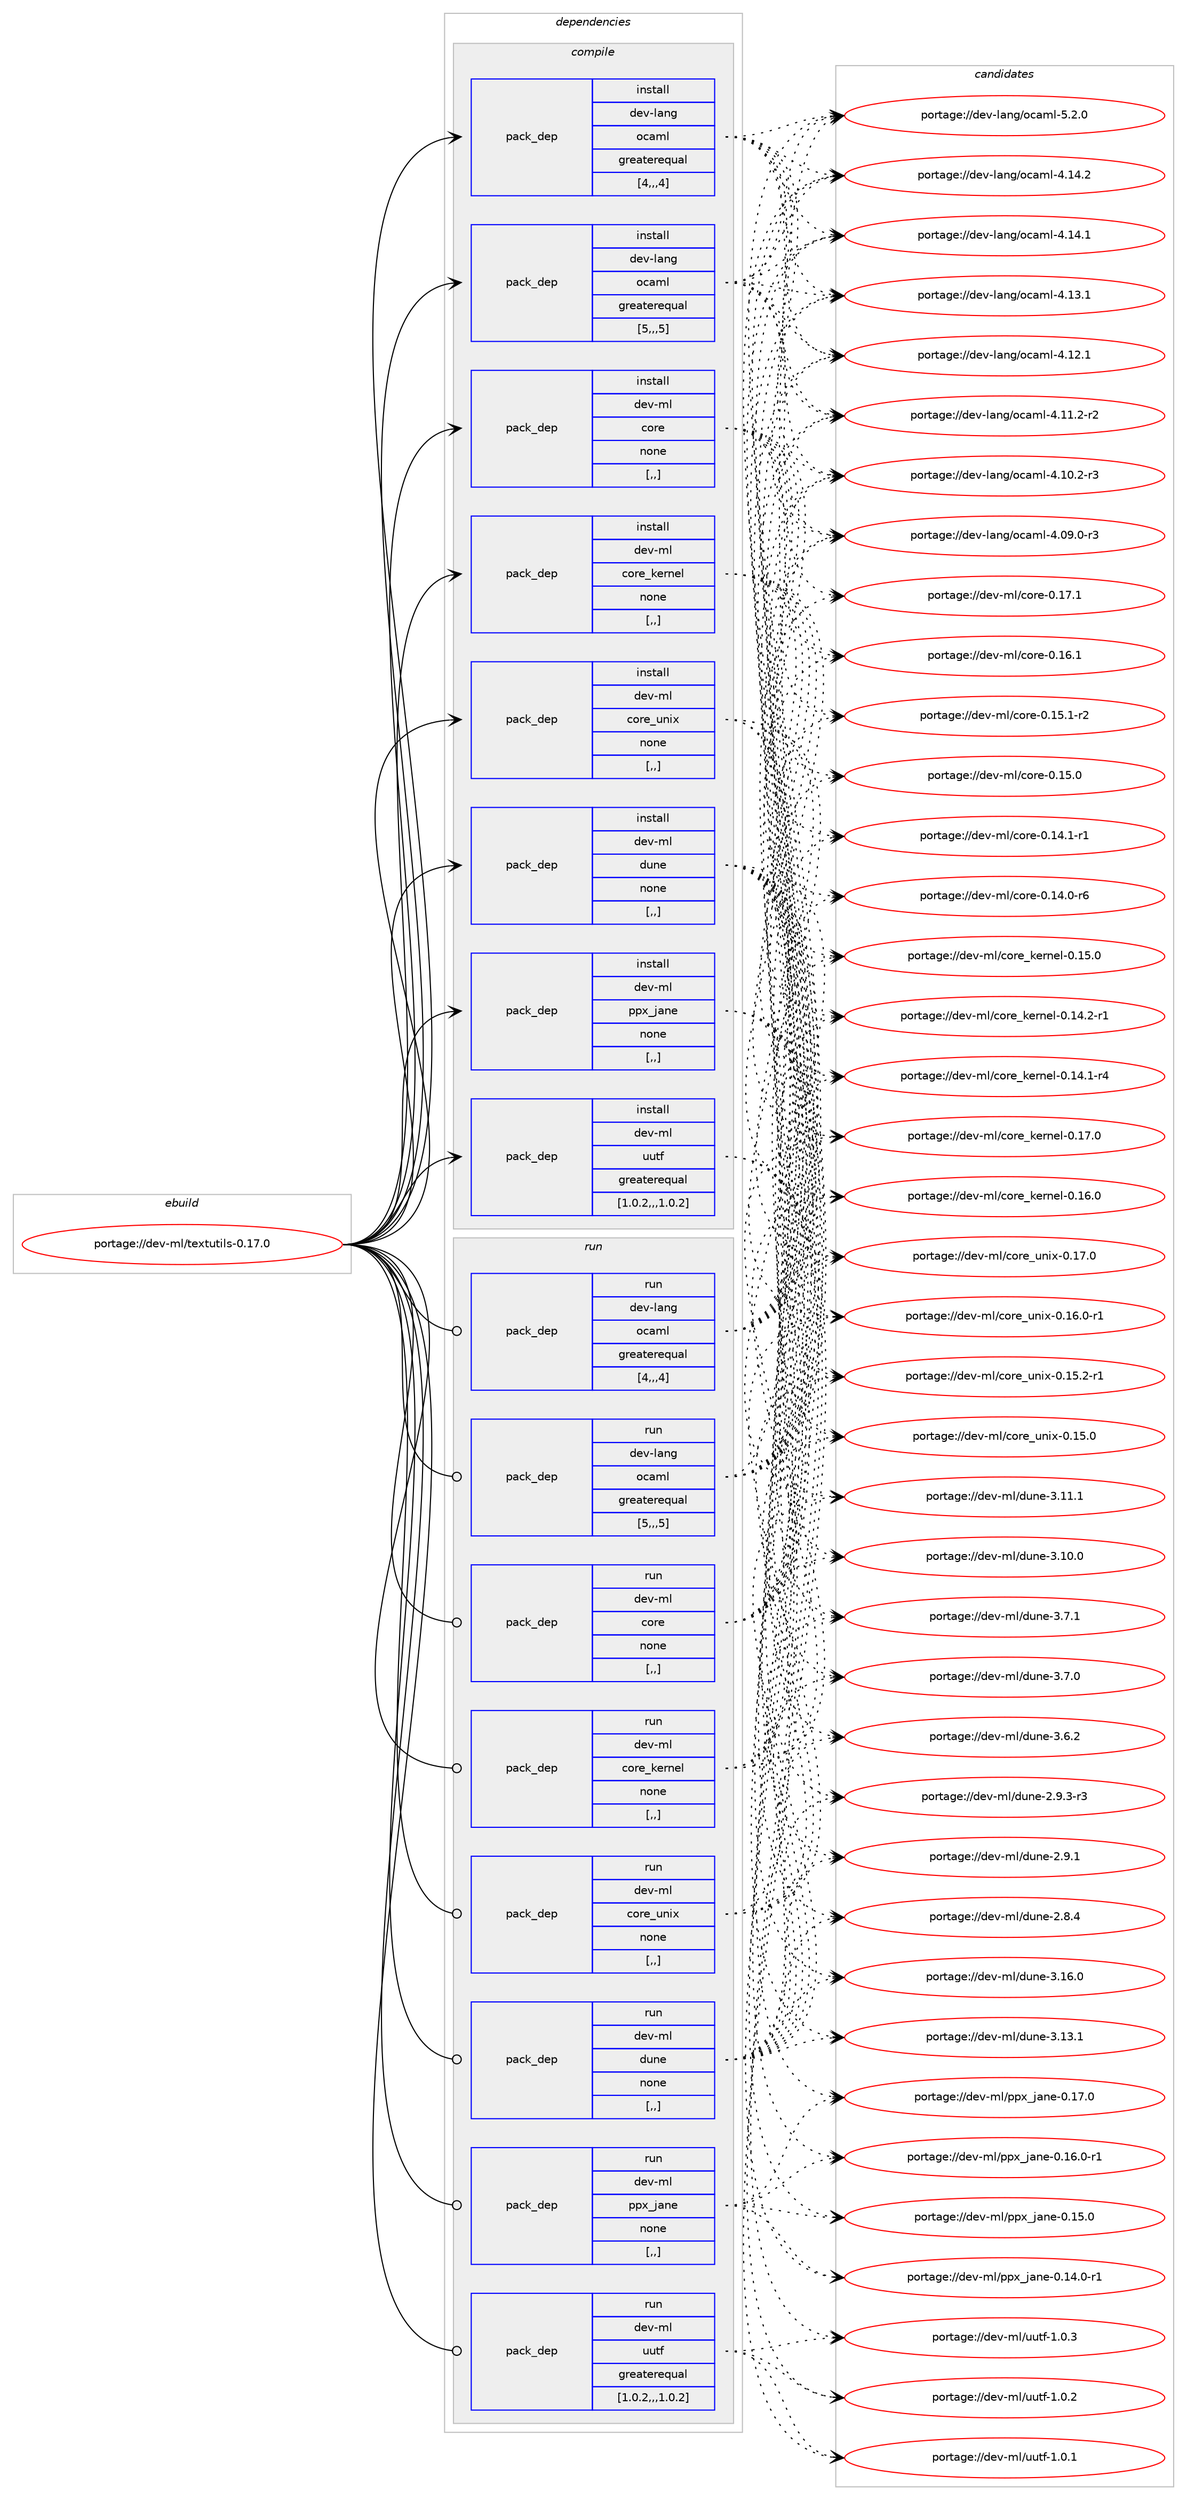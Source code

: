digraph prolog {

# *************
# Graph options
# *************

newrank=true;
concentrate=true;
compound=true;
graph [rankdir=LR,fontname=Helvetica,fontsize=10,ranksep=1.5];#, ranksep=2.5, nodesep=0.2];
edge  [arrowhead=vee];
node  [fontname=Helvetica,fontsize=10];

# **********
# The ebuild
# **********

subgraph cluster_leftcol {
color=gray;
label=<<i>ebuild</i>>;
id [label="portage://dev-ml/textutils-0.17.0", color=red, width=4, href="../dev-ml/textutils-0.17.0.svg"];
}

# ****************
# The dependencies
# ****************

subgraph cluster_midcol {
color=gray;
label=<<i>dependencies</i>>;
subgraph cluster_compile {
fillcolor="#eeeeee";
style=filled;
label=<<i>compile</i>>;
subgraph pack94260 {
dependency125262 [label=<<TABLE BORDER="0" CELLBORDER="1" CELLSPACING="0" CELLPADDING="4" WIDTH="220"><TR><TD ROWSPAN="6" CELLPADDING="30">pack_dep</TD></TR><TR><TD WIDTH="110">install</TD></TR><TR><TD>dev-lang</TD></TR><TR><TD>ocaml</TD></TR><TR><TD>greaterequal</TD></TR><TR><TD>[4,,,4]</TD></TR></TABLE>>, shape=none, color=blue];
}
id:e -> dependency125262:w [weight=20,style="solid",arrowhead="vee"];
subgraph pack94261 {
dependency125263 [label=<<TABLE BORDER="0" CELLBORDER="1" CELLSPACING="0" CELLPADDING="4" WIDTH="220"><TR><TD ROWSPAN="6" CELLPADDING="30">pack_dep</TD></TR><TR><TD WIDTH="110">install</TD></TR><TR><TD>dev-lang</TD></TR><TR><TD>ocaml</TD></TR><TR><TD>greaterequal</TD></TR><TR><TD>[5,,,5]</TD></TR></TABLE>>, shape=none, color=blue];
}
id:e -> dependency125263:w [weight=20,style="solid",arrowhead="vee"];
subgraph pack94262 {
dependency125264 [label=<<TABLE BORDER="0" CELLBORDER="1" CELLSPACING="0" CELLPADDING="4" WIDTH="220"><TR><TD ROWSPAN="6" CELLPADDING="30">pack_dep</TD></TR><TR><TD WIDTH="110">install</TD></TR><TR><TD>dev-ml</TD></TR><TR><TD>core</TD></TR><TR><TD>none</TD></TR><TR><TD>[,,]</TD></TR></TABLE>>, shape=none, color=blue];
}
id:e -> dependency125264:w [weight=20,style="solid",arrowhead="vee"];
subgraph pack94263 {
dependency125265 [label=<<TABLE BORDER="0" CELLBORDER="1" CELLSPACING="0" CELLPADDING="4" WIDTH="220"><TR><TD ROWSPAN="6" CELLPADDING="30">pack_dep</TD></TR><TR><TD WIDTH="110">install</TD></TR><TR><TD>dev-ml</TD></TR><TR><TD>core_kernel</TD></TR><TR><TD>none</TD></TR><TR><TD>[,,]</TD></TR></TABLE>>, shape=none, color=blue];
}
id:e -> dependency125265:w [weight=20,style="solid",arrowhead="vee"];
subgraph pack94264 {
dependency125266 [label=<<TABLE BORDER="0" CELLBORDER="1" CELLSPACING="0" CELLPADDING="4" WIDTH="220"><TR><TD ROWSPAN="6" CELLPADDING="30">pack_dep</TD></TR><TR><TD WIDTH="110">install</TD></TR><TR><TD>dev-ml</TD></TR><TR><TD>core_unix</TD></TR><TR><TD>none</TD></TR><TR><TD>[,,]</TD></TR></TABLE>>, shape=none, color=blue];
}
id:e -> dependency125266:w [weight=20,style="solid",arrowhead="vee"];
subgraph pack94265 {
dependency125267 [label=<<TABLE BORDER="0" CELLBORDER="1" CELLSPACING="0" CELLPADDING="4" WIDTH="220"><TR><TD ROWSPAN="6" CELLPADDING="30">pack_dep</TD></TR><TR><TD WIDTH="110">install</TD></TR><TR><TD>dev-ml</TD></TR><TR><TD>dune</TD></TR><TR><TD>none</TD></TR><TR><TD>[,,]</TD></TR></TABLE>>, shape=none, color=blue];
}
id:e -> dependency125267:w [weight=20,style="solid",arrowhead="vee"];
subgraph pack94266 {
dependency125268 [label=<<TABLE BORDER="0" CELLBORDER="1" CELLSPACING="0" CELLPADDING="4" WIDTH="220"><TR><TD ROWSPAN="6" CELLPADDING="30">pack_dep</TD></TR><TR><TD WIDTH="110">install</TD></TR><TR><TD>dev-ml</TD></TR><TR><TD>ppx_jane</TD></TR><TR><TD>none</TD></TR><TR><TD>[,,]</TD></TR></TABLE>>, shape=none, color=blue];
}
id:e -> dependency125268:w [weight=20,style="solid",arrowhead="vee"];
subgraph pack94267 {
dependency125269 [label=<<TABLE BORDER="0" CELLBORDER="1" CELLSPACING="0" CELLPADDING="4" WIDTH="220"><TR><TD ROWSPAN="6" CELLPADDING="30">pack_dep</TD></TR><TR><TD WIDTH="110">install</TD></TR><TR><TD>dev-ml</TD></TR><TR><TD>uutf</TD></TR><TR><TD>greaterequal</TD></TR><TR><TD>[1.0.2,,,1.0.2]</TD></TR></TABLE>>, shape=none, color=blue];
}
id:e -> dependency125269:w [weight=20,style="solid",arrowhead="vee"];
}
subgraph cluster_compileandrun {
fillcolor="#eeeeee";
style=filled;
label=<<i>compile and run</i>>;
}
subgraph cluster_run {
fillcolor="#eeeeee";
style=filled;
label=<<i>run</i>>;
subgraph pack94268 {
dependency125270 [label=<<TABLE BORDER="0" CELLBORDER="1" CELLSPACING="0" CELLPADDING="4" WIDTH="220"><TR><TD ROWSPAN="6" CELLPADDING="30">pack_dep</TD></TR><TR><TD WIDTH="110">run</TD></TR><TR><TD>dev-lang</TD></TR><TR><TD>ocaml</TD></TR><TR><TD>greaterequal</TD></TR><TR><TD>[4,,,4]</TD></TR></TABLE>>, shape=none, color=blue];
}
id:e -> dependency125270:w [weight=20,style="solid",arrowhead="odot"];
subgraph pack94269 {
dependency125271 [label=<<TABLE BORDER="0" CELLBORDER="1" CELLSPACING="0" CELLPADDING="4" WIDTH="220"><TR><TD ROWSPAN="6" CELLPADDING="30">pack_dep</TD></TR><TR><TD WIDTH="110">run</TD></TR><TR><TD>dev-lang</TD></TR><TR><TD>ocaml</TD></TR><TR><TD>greaterequal</TD></TR><TR><TD>[5,,,5]</TD></TR></TABLE>>, shape=none, color=blue];
}
id:e -> dependency125271:w [weight=20,style="solid",arrowhead="odot"];
subgraph pack94270 {
dependency125272 [label=<<TABLE BORDER="0" CELLBORDER="1" CELLSPACING="0" CELLPADDING="4" WIDTH="220"><TR><TD ROWSPAN="6" CELLPADDING="30">pack_dep</TD></TR><TR><TD WIDTH="110">run</TD></TR><TR><TD>dev-ml</TD></TR><TR><TD>core</TD></TR><TR><TD>none</TD></TR><TR><TD>[,,]</TD></TR></TABLE>>, shape=none, color=blue];
}
id:e -> dependency125272:w [weight=20,style="solid",arrowhead="odot"];
subgraph pack94271 {
dependency125273 [label=<<TABLE BORDER="0" CELLBORDER="1" CELLSPACING="0" CELLPADDING="4" WIDTH="220"><TR><TD ROWSPAN="6" CELLPADDING="30">pack_dep</TD></TR><TR><TD WIDTH="110">run</TD></TR><TR><TD>dev-ml</TD></TR><TR><TD>core_kernel</TD></TR><TR><TD>none</TD></TR><TR><TD>[,,]</TD></TR></TABLE>>, shape=none, color=blue];
}
id:e -> dependency125273:w [weight=20,style="solid",arrowhead="odot"];
subgraph pack94272 {
dependency125274 [label=<<TABLE BORDER="0" CELLBORDER="1" CELLSPACING="0" CELLPADDING="4" WIDTH="220"><TR><TD ROWSPAN="6" CELLPADDING="30">pack_dep</TD></TR><TR><TD WIDTH="110">run</TD></TR><TR><TD>dev-ml</TD></TR><TR><TD>core_unix</TD></TR><TR><TD>none</TD></TR><TR><TD>[,,]</TD></TR></TABLE>>, shape=none, color=blue];
}
id:e -> dependency125274:w [weight=20,style="solid",arrowhead="odot"];
subgraph pack94273 {
dependency125275 [label=<<TABLE BORDER="0" CELLBORDER="1" CELLSPACING="0" CELLPADDING="4" WIDTH="220"><TR><TD ROWSPAN="6" CELLPADDING="30">pack_dep</TD></TR><TR><TD WIDTH="110">run</TD></TR><TR><TD>dev-ml</TD></TR><TR><TD>dune</TD></TR><TR><TD>none</TD></TR><TR><TD>[,,]</TD></TR></TABLE>>, shape=none, color=blue];
}
id:e -> dependency125275:w [weight=20,style="solid",arrowhead="odot"];
subgraph pack94274 {
dependency125276 [label=<<TABLE BORDER="0" CELLBORDER="1" CELLSPACING="0" CELLPADDING="4" WIDTH="220"><TR><TD ROWSPAN="6" CELLPADDING="30">pack_dep</TD></TR><TR><TD WIDTH="110">run</TD></TR><TR><TD>dev-ml</TD></TR><TR><TD>ppx_jane</TD></TR><TR><TD>none</TD></TR><TR><TD>[,,]</TD></TR></TABLE>>, shape=none, color=blue];
}
id:e -> dependency125276:w [weight=20,style="solid",arrowhead="odot"];
subgraph pack94275 {
dependency125277 [label=<<TABLE BORDER="0" CELLBORDER="1" CELLSPACING="0" CELLPADDING="4" WIDTH="220"><TR><TD ROWSPAN="6" CELLPADDING="30">pack_dep</TD></TR><TR><TD WIDTH="110">run</TD></TR><TR><TD>dev-ml</TD></TR><TR><TD>uutf</TD></TR><TR><TD>greaterequal</TD></TR><TR><TD>[1.0.2,,,1.0.2]</TD></TR></TABLE>>, shape=none, color=blue];
}
id:e -> dependency125277:w [weight=20,style="solid",arrowhead="odot"];
}
}

# **************
# The candidates
# **************

subgraph cluster_choices {
rank=same;
color=gray;
label=<<i>candidates</i>>;

subgraph choice94260 {
color=black;
nodesep=1;
choice1001011184510897110103471119997109108455346504648 [label="portage://dev-lang/ocaml-5.2.0", color=red, width=4,href="../dev-lang/ocaml-5.2.0.svg"];
choice100101118451089711010347111999710910845524649524650 [label="portage://dev-lang/ocaml-4.14.2", color=red, width=4,href="../dev-lang/ocaml-4.14.2.svg"];
choice100101118451089711010347111999710910845524649524649 [label="portage://dev-lang/ocaml-4.14.1", color=red, width=4,href="../dev-lang/ocaml-4.14.1.svg"];
choice100101118451089711010347111999710910845524649514649 [label="portage://dev-lang/ocaml-4.13.1", color=red, width=4,href="../dev-lang/ocaml-4.13.1.svg"];
choice100101118451089711010347111999710910845524649504649 [label="portage://dev-lang/ocaml-4.12.1", color=red, width=4,href="../dev-lang/ocaml-4.12.1.svg"];
choice1001011184510897110103471119997109108455246494946504511450 [label="portage://dev-lang/ocaml-4.11.2-r2", color=red, width=4,href="../dev-lang/ocaml-4.11.2-r2.svg"];
choice1001011184510897110103471119997109108455246494846504511451 [label="portage://dev-lang/ocaml-4.10.2-r3", color=red, width=4,href="../dev-lang/ocaml-4.10.2-r3.svg"];
choice1001011184510897110103471119997109108455246485746484511451 [label="portage://dev-lang/ocaml-4.09.0-r3", color=red, width=4,href="../dev-lang/ocaml-4.09.0-r3.svg"];
dependency125262:e -> choice1001011184510897110103471119997109108455346504648:w [style=dotted,weight="100"];
dependency125262:e -> choice100101118451089711010347111999710910845524649524650:w [style=dotted,weight="100"];
dependency125262:e -> choice100101118451089711010347111999710910845524649524649:w [style=dotted,weight="100"];
dependency125262:e -> choice100101118451089711010347111999710910845524649514649:w [style=dotted,weight="100"];
dependency125262:e -> choice100101118451089711010347111999710910845524649504649:w [style=dotted,weight="100"];
dependency125262:e -> choice1001011184510897110103471119997109108455246494946504511450:w [style=dotted,weight="100"];
dependency125262:e -> choice1001011184510897110103471119997109108455246494846504511451:w [style=dotted,weight="100"];
dependency125262:e -> choice1001011184510897110103471119997109108455246485746484511451:w [style=dotted,weight="100"];
}
subgraph choice94261 {
color=black;
nodesep=1;
choice1001011184510897110103471119997109108455346504648 [label="portage://dev-lang/ocaml-5.2.0", color=red, width=4,href="../dev-lang/ocaml-5.2.0.svg"];
choice100101118451089711010347111999710910845524649524650 [label="portage://dev-lang/ocaml-4.14.2", color=red, width=4,href="../dev-lang/ocaml-4.14.2.svg"];
choice100101118451089711010347111999710910845524649524649 [label="portage://dev-lang/ocaml-4.14.1", color=red, width=4,href="../dev-lang/ocaml-4.14.1.svg"];
choice100101118451089711010347111999710910845524649514649 [label="portage://dev-lang/ocaml-4.13.1", color=red, width=4,href="../dev-lang/ocaml-4.13.1.svg"];
choice100101118451089711010347111999710910845524649504649 [label="portage://dev-lang/ocaml-4.12.1", color=red, width=4,href="../dev-lang/ocaml-4.12.1.svg"];
choice1001011184510897110103471119997109108455246494946504511450 [label="portage://dev-lang/ocaml-4.11.2-r2", color=red, width=4,href="../dev-lang/ocaml-4.11.2-r2.svg"];
choice1001011184510897110103471119997109108455246494846504511451 [label="portage://dev-lang/ocaml-4.10.2-r3", color=red, width=4,href="../dev-lang/ocaml-4.10.2-r3.svg"];
choice1001011184510897110103471119997109108455246485746484511451 [label="portage://dev-lang/ocaml-4.09.0-r3", color=red, width=4,href="../dev-lang/ocaml-4.09.0-r3.svg"];
dependency125263:e -> choice1001011184510897110103471119997109108455346504648:w [style=dotted,weight="100"];
dependency125263:e -> choice100101118451089711010347111999710910845524649524650:w [style=dotted,weight="100"];
dependency125263:e -> choice100101118451089711010347111999710910845524649524649:w [style=dotted,weight="100"];
dependency125263:e -> choice100101118451089711010347111999710910845524649514649:w [style=dotted,weight="100"];
dependency125263:e -> choice100101118451089711010347111999710910845524649504649:w [style=dotted,weight="100"];
dependency125263:e -> choice1001011184510897110103471119997109108455246494946504511450:w [style=dotted,weight="100"];
dependency125263:e -> choice1001011184510897110103471119997109108455246494846504511451:w [style=dotted,weight="100"];
dependency125263:e -> choice1001011184510897110103471119997109108455246485746484511451:w [style=dotted,weight="100"];
}
subgraph choice94262 {
color=black;
nodesep=1;
choice10010111845109108479911111410145484649554649 [label="portage://dev-ml/core-0.17.1", color=red, width=4,href="../dev-ml/core-0.17.1.svg"];
choice10010111845109108479911111410145484649544649 [label="portage://dev-ml/core-0.16.1", color=red, width=4,href="../dev-ml/core-0.16.1.svg"];
choice100101118451091084799111114101454846495346494511450 [label="portage://dev-ml/core-0.15.1-r2", color=red, width=4,href="../dev-ml/core-0.15.1-r2.svg"];
choice10010111845109108479911111410145484649534648 [label="portage://dev-ml/core-0.15.0", color=red, width=4,href="../dev-ml/core-0.15.0.svg"];
choice100101118451091084799111114101454846495246494511449 [label="portage://dev-ml/core-0.14.1-r1", color=red, width=4,href="../dev-ml/core-0.14.1-r1.svg"];
choice100101118451091084799111114101454846495246484511454 [label="portage://dev-ml/core-0.14.0-r6", color=red, width=4,href="../dev-ml/core-0.14.0-r6.svg"];
dependency125264:e -> choice10010111845109108479911111410145484649554649:w [style=dotted,weight="100"];
dependency125264:e -> choice10010111845109108479911111410145484649544649:w [style=dotted,weight="100"];
dependency125264:e -> choice100101118451091084799111114101454846495346494511450:w [style=dotted,weight="100"];
dependency125264:e -> choice10010111845109108479911111410145484649534648:w [style=dotted,weight="100"];
dependency125264:e -> choice100101118451091084799111114101454846495246494511449:w [style=dotted,weight="100"];
dependency125264:e -> choice100101118451091084799111114101454846495246484511454:w [style=dotted,weight="100"];
}
subgraph choice94263 {
color=black;
nodesep=1;
choice1001011184510910847991111141019510710111411010110845484649554648 [label="portage://dev-ml/core_kernel-0.17.0", color=red, width=4,href="../dev-ml/core_kernel-0.17.0.svg"];
choice1001011184510910847991111141019510710111411010110845484649544648 [label="portage://dev-ml/core_kernel-0.16.0", color=red, width=4,href="../dev-ml/core_kernel-0.16.0.svg"];
choice1001011184510910847991111141019510710111411010110845484649534648 [label="portage://dev-ml/core_kernel-0.15.0", color=red, width=4,href="../dev-ml/core_kernel-0.15.0.svg"];
choice10010111845109108479911111410195107101114110101108454846495246504511449 [label="portage://dev-ml/core_kernel-0.14.2-r1", color=red, width=4,href="../dev-ml/core_kernel-0.14.2-r1.svg"];
choice10010111845109108479911111410195107101114110101108454846495246494511452 [label="portage://dev-ml/core_kernel-0.14.1-r4", color=red, width=4,href="../dev-ml/core_kernel-0.14.1-r4.svg"];
dependency125265:e -> choice1001011184510910847991111141019510710111411010110845484649554648:w [style=dotted,weight="100"];
dependency125265:e -> choice1001011184510910847991111141019510710111411010110845484649544648:w [style=dotted,weight="100"];
dependency125265:e -> choice1001011184510910847991111141019510710111411010110845484649534648:w [style=dotted,weight="100"];
dependency125265:e -> choice10010111845109108479911111410195107101114110101108454846495246504511449:w [style=dotted,weight="100"];
dependency125265:e -> choice10010111845109108479911111410195107101114110101108454846495246494511452:w [style=dotted,weight="100"];
}
subgraph choice94264 {
color=black;
nodesep=1;
choice1001011184510910847991111141019511711010512045484649554648 [label="portage://dev-ml/core_unix-0.17.0", color=red, width=4,href="../dev-ml/core_unix-0.17.0.svg"];
choice10010111845109108479911111410195117110105120454846495446484511449 [label="portage://dev-ml/core_unix-0.16.0-r1", color=red, width=4,href="../dev-ml/core_unix-0.16.0-r1.svg"];
choice10010111845109108479911111410195117110105120454846495346504511449 [label="portage://dev-ml/core_unix-0.15.2-r1", color=red, width=4,href="../dev-ml/core_unix-0.15.2-r1.svg"];
choice1001011184510910847991111141019511711010512045484649534648 [label="portage://dev-ml/core_unix-0.15.0", color=red, width=4,href="../dev-ml/core_unix-0.15.0.svg"];
dependency125266:e -> choice1001011184510910847991111141019511711010512045484649554648:w [style=dotted,weight="100"];
dependency125266:e -> choice10010111845109108479911111410195117110105120454846495446484511449:w [style=dotted,weight="100"];
dependency125266:e -> choice10010111845109108479911111410195117110105120454846495346504511449:w [style=dotted,weight="100"];
dependency125266:e -> choice1001011184510910847991111141019511711010512045484649534648:w [style=dotted,weight="100"];
}
subgraph choice94265 {
color=black;
nodesep=1;
choice100101118451091084710011711010145514649544648 [label="portage://dev-ml/dune-3.16.0", color=red, width=4,href="../dev-ml/dune-3.16.0.svg"];
choice100101118451091084710011711010145514649514649 [label="portage://dev-ml/dune-3.13.1", color=red, width=4,href="../dev-ml/dune-3.13.1.svg"];
choice100101118451091084710011711010145514649494649 [label="portage://dev-ml/dune-3.11.1", color=red, width=4,href="../dev-ml/dune-3.11.1.svg"];
choice100101118451091084710011711010145514649484648 [label="portage://dev-ml/dune-3.10.0", color=red, width=4,href="../dev-ml/dune-3.10.0.svg"];
choice1001011184510910847100117110101455146554649 [label="portage://dev-ml/dune-3.7.1", color=red, width=4,href="../dev-ml/dune-3.7.1.svg"];
choice1001011184510910847100117110101455146554648 [label="portage://dev-ml/dune-3.7.0", color=red, width=4,href="../dev-ml/dune-3.7.0.svg"];
choice1001011184510910847100117110101455146544650 [label="portage://dev-ml/dune-3.6.2", color=red, width=4,href="../dev-ml/dune-3.6.2.svg"];
choice10010111845109108471001171101014550465746514511451 [label="portage://dev-ml/dune-2.9.3-r3", color=red, width=4,href="../dev-ml/dune-2.9.3-r3.svg"];
choice1001011184510910847100117110101455046574649 [label="portage://dev-ml/dune-2.9.1", color=red, width=4,href="../dev-ml/dune-2.9.1.svg"];
choice1001011184510910847100117110101455046564652 [label="portage://dev-ml/dune-2.8.4", color=red, width=4,href="../dev-ml/dune-2.8.4.svg"];
dependency125267:e -> choice100101118451091084710011711010145514649544648:w [style=dotted,weight="100"];
dependency125267:e -> choice100101118451091084710011711010145514649514649:w [style=dotted,weight="100"];
dependency125267:e -> choice100101118451091084710011711010145514649494649:w [style=dotted,weight="100"];
dependency125267:e -> choice100101118451091084710011711010145514649484648:w [style=dotted,weight="100"];
dependency125267:e -> choice1001011184510910847100117110101455146554649:w [style=dotted,weight="100"];
dependency125267:e -> choice1001011184510910847100117110101455146554648:w [style=dotted,weight="100"];
dependency125267:e -> choice1001011184510910847100117110101455146544650:w [style=dotted,weight="100"];
dependency125267:e -> choice10010111845109108471001171101014550465746514511451:w [style=dotted,weight="100"];
dependency125267:e -> choice1001011184510910847100117110101455046574649:w [style=dotted,weight="100"];
dependency125267:e -> choice1001011184510910847100117110101455046564652:w [style=dotted,weight="100"];
}
subgraph choice94266 {
color=black;
nodesep=1;
choice1001011184510910847112112120951069711010145484649554648 [label="portage://dev-ml/ppx_jane-0.17.0", color=red, width=4,href="../dev-ml/ppx_jane-0.17.0.svg"];
choice10010111845109108471121121209510697110101454846495446484511449 [label="portage://dev-ml/ppx_jane-0.16.0-r1", color=red, width=4,href="../dev-ml/ppx_jane-0.16.0-r1.svg"];
choice1001011184510910847112112120951069711010145484649534648 [label="portage://dev-ml/ppx_jane-0.15.0", color=red, width=4,href="../dev-ml/ppx_jane-0.15.0.svg"];
choice10010111845109108471121121209510697110101454846495246484511449 [label="portage://dev-ml/ppx_jane-0.14.0-r1", color=red, width=4,href="../dev-ml/ppx_jane-0.14.0-r1.svg"];
dependency125268:e -> choice1001011184510910847112112120951069711010145484649554648:w [style=dotted,weight="100"];
dependency125268:e -> choice10010111845109108471121121209510697110101454846495446484511449:w [style=dotted,weight="100"];
dependency125268:e -> choice1001011184510910847112112120951069711010145484649534648:w [style=dotted,weight="100"];
dependency125268:e -> choice10010111845109108471121121209510697110101454846495246484511449:w [style=dotted,weight="100"];
}
subgraph choice94267 {
color=black;
nodesep=1;
choice1001011184510910847117117116102454946484651 [label="portage://dev-ml/uutf-1.0.3", color=red, width=4,href="../dev-ml/uutf-1.0.3.svg"];
choice1001011184510910847117117116102454946484650 [label="portage://dev-ml/uutf-1.0.2", color=red, width=4,href="../dev-ml/uutf-1.0.2.svg"];
choice1001011184510910847117117116102454946484649 [label="portage://dev-ml/uutf-1.0.1", color=red, width=4,href="../dev-ml/uutf-1.0.1.svg"];
dependency125269:e -> choice1001011184510910847117117116102454946484651:w [style=dotted,weight="100"];
dependency125269:e -> choice1001011184510910847117117116102454946484650:w [style=dotted,weight="100"];
dependency125269:e -> choice1001011184510910847117117116102454946484649:w [style=dotted,weight="100"];
}
subgraph choice94268 {
color=black;
nodesep=1;
choice1001011184510897110103471119997109108455346504648 [label="portage://dev-lang/ocaml-5.2.0", color=red, width=4,href="../dev-lang/ocaml-5.2.0.svg"];
choice100101118451089711010347111999710910845524649524650 [label="portage://dev-lang/ocaml-4.14.2", color=red, width=4,href="../dev-lang/ocaml-4.14.2.svg"];
choice100101118451089711010347111999710910845524649524649 [label="portage://dev-lang/ocaml-4.14.1", color=red, width=4,href="../dev-lang/ocaml-4.14.1.svg"];
choice100101118451089711010347111999710910845524649514649 [label="portage://dev-lang/ocaml-4.13.1", color=red, width=4,href="../dev-lang/ocaml-4.13.1.svg"];
choice100101118451089711010347111999710910845524649504649 [label="portage://dev-lang/ocaml-4.12.1", color=red, width=4,href="../dev-lang/ocaml-4.12.1.svg"];
choice1001011184510897110103471119997109108455246494946504511450 [label="portage://dev-lang/ocaml-4.11.2-r2", color=red, width=4,href="../dev-lang/ocaml-4.11.2-r2.svg"];
choice1001011184510897110103471119997109108455246494846504511451 [label="portage://dev-lang/ocaml-4.10.2-r3", color=red, width=4,href="../dev-lang/ocaml-4.10.2-r3.svg"];
choice1001011184510897110103471119997109108455246485746484511451 [label="portage://dev-lang/ocaml-4.09.0-r3", color=red, width=4,href="../dev-lang/ocaml-4.09.0-r3.svg"];
dependency125270:e -> choice1001011184510897110103471119997109108455346504648:w [style=dotted,weight="100"];
dependency125270:e -> choice100101118451089711010347111999710910845524649524650:w [style=dotted,weight="100"];
dependency125270:e -> choice100101118451089711010347111999710910845524649524649:w [style=dotted,weight="100"];
dependency125270:e -> choice100101118451089711010347111999710910845524649514649:w [style=dotted,weight="100"];
dependency125270:e -> choice100101118451089711010347111999710910845524649504649:w [style=dotted,weight="100"];
dependency125270:e -> choice1001011184510897110103471119997109108455246494946504511450:w [style=dotted,weight="100"];
dependency125270:e -> choice1001011184510897110103471119997109108455246494846504511451:w [style=dotted,weight="100"];
dependency125270:e -> choice1001011184510897110103471119997109108455246485746484511451:w [style=dotted,weight="100"];
}
subgraph choice94269 {
color=black;
nodesep=1;
choice1001011184510897110103471119997109108455346504648 [label="portage://dev-lang/ocaml-5.2.0", color=red, width=4,href="../dev-lang/ocaml-5.2.0.svg"];
choice100101118451089711010347111999710910845524649524650 [label="portage://dev-lang/ocaml-4.14.2", color=red, width=4,href="../dev-lang/ocaml-4.14.2.svg"];
choice100101118451089711010347111999710910845524649524649 [label="portage://dev-lang/ocaml-4.14.1", color=red, width=4,href="../dev-lang/ocaml-4.14.1.svg"];
choice100101118451089711010347111999710910845524649514649 [label="portage://dev-lang/ocaml-4.13.1", color=red, width=4,href="../dev-lang/ocaml-4.13.1.svg"];
choice100101118451089711010347111999710910845524649504649 [label="portage://dev-lang/ocaml-4.12.1", color=red, width=4,href="../dev-lang/ocaml-4.12.1.svg"];
choice1001011184510897110103471119997109108455246494946504511450 [label="portage://dev-lang/ocaml-4.11.2-r2", color=red, width=4,href="../dev-lang/ocaml-4.11.2-r2.svg"];
choice1001011184510897110103471119997109108455246494846504511451 [label="portage://dev-lang/ocaml-4.10.2-r3", color=red, width=4,href="../dev-lang/ocaml-4.10.2-r3.svg"];
choice1001011184510897110103471119997109108455246485746484511451 [label="portage://dev-lang/ocaml-4.09.0-r3", color=red, width=4,href="../dev-lang/ocaml-4.09.0-r3.svg"];
dependency125271:e -> choice1001011184510897110103471119997109108455346504648:w [style=dotted,weight="100"];
dependency125271:e -> choice100101118451089711010347111999710910845524649524650:w [style=dotted,weight="100"];
dependency125271:e -> choice100101118451089711010347111999710910845524649524649:w [style=dotted,weight="100"];
dependency125271:e -> choice100101118451089711010347111999710910845524649514649:w [style=dotted,weight="100"];
dependency125271:e -> choice100101118451089711010347111999710910845524649504649:w [style=dotted,weight="100"];
dependency125271:e -> choice1001011184510897110103471119997109108455246494946504511450:w [style=dotted,weight="100"];
dependency125271:e -> choice1001011184510897110103471119997109108455246494846504511451:w [style=dotted,weight="100"];
dependency125271:e -> choice1001011184510897110103471119997109108455246485746484511451:w [style=dotted,weight="100"];
}
subgraph choice94270 {
color=black;
nodesep=1;
choice10010111845109108479911111410145484649554649 [label="portage://dev-ml/core-0.17.1", color=red, width=4,href="../dev-ml/core-0.17.1.svg"];
choice10010111845109108479911111410145484649544649 [label="portage://dev-ml/core-0.16.1", color=red, width=4,href="../dev-ml/core-0.16.1.svg"];
choice100101118451091084799111114101454846495346494511450 [label="portage://dev-ml/core-0.15.1-r2", color=red, width=4,href="../dev-ml/core-0.15.1-r2.svg"];
choice10010111845109108479911111410145484649534648 [label="portage://dev-ml/core-0.15.0", color=red, width=4,href="../dev-ml/core-0.15.0.svg"];
choice100101118451091084799111114101454846495246494511449 [label="portage://dev-ml/core-0.14.1-r1", color=red, width=4,href="../dev-ml/core-0.14.1-r1.svg"];
choice100101118451091084799111114101454846495246484511454 [label="portage://dev-ml/core-0.14.0-r6", color=red, width=4,href="../dev-ml/core-0.14.0-r6.svg"];
dependency125272:e -> choice10010111845109108479911111410145484649554649:w [style=dotted,weight="100"];
dependency125272:e -> choice10010111845109108479911111410145484649544649:w [style=dotted,weight="100"];
dependency125272:e -> choice100101118451091084799111114101454846495346494511450:w [style=dotted,weight="100"];
dependency125272:e -> choice10010111845109108479911111410145484649534648:w [style=dotted,weight="100"];
dependency125272:e -> choice100101118451091084799111114101454846495246494511449:w [style=dotted,weight="100"];
dependency125272:e -> choice100101118451091084799111114101454846495246484511454:w [style=dotted,weight="100"];
}
subgraph choice94271 {
color=black;
nodesep=1;
choice1001011184510910847991111141019510710111411010110845484649554648 [label="portage://dev-ml/core_kernel-0.17.0", color=red, width=4,href="../dev-ml/core_kernel-0.17.0.svg"];
choice1001011184510910847991111141019510710111411010110845484649544648 [label="portage://dev-ml/core_kernel-0.16.0", color=red, width=4,href="../dev-ml/core_kernel-0.16.0.svg"];
choice1001011184510910847991111141019510710111411010110845484649534648 [label="portage://dev-ml/core_kernel-0.15.0", color=red, width=4,href="../dev-ml/core_kernel-0.15.0.svg"];
choice10010111845109108479911111410195107101114110101108454846495246504511449 [label="portage://dev-ml/core_kernel-0.14.2-r1", color=red, width=4,href="../dev-ml/core_kernel-0.14.2-r1.svg"];
choice10010111845109108479911111410195107101114110101108454846495246494511452 [label="portage://dev-ml/core_kernel-0.14.1-r4", color=red, width=4,href="../dev-ml/core_kernel-0.14.1-r4.svg"];
dependency125273:e -> choice1001011184510910847991111141019510710111411010110845484649554648:w [style=dotted,weight="100"];
dependency125273:e -> choice1001011184510910847991111141019510710111411010110845484649544648:w [style=dotted,weight="100"];
dependency125273:e -> choice1001011184510910847991111141019510710111411010110845484649534648:w [style=dotted,weight="100"];
dependency125273:e -> choice10010111845109108479911111410195107101114110101108454846495246504511449:w [style=dotted,weight="100"];
dependency125273:e -> choice10010111845109108479911111410195107101114110101108454846495246494511452:w [style=dotted,weight="100"];
}
subgraph choice94272 {
color=black;
nodesep=1;
choice1001011184510910847991111141019511711010512045484649554648 [label="portage://dev-ml/core_unix-0.17.0", color=red, width=4,href="../dev-ml/core_unix-0.17.0.svg"];
choice10010111845109108479911111410195117110105120454846495446484511449 [label="portage://dev-ml/core_unix-0.16.0-r1", color=red, width=4,href="../dev-ml/core_unix-0.16.0-r1.svg"];
choice10010111845109108479911111410195117110105120454846495346504511449 [label="portage://dev-ml/core_unix-0.15.2-r1", color=red, width=4,href="../dev-ml/core_unix-0.15.2-r1.svg"];
choice1001011184510910847991111141019511711010512045484649534648 [label="portage://dev-ml/core_unix-0.15.0", color=red, width=4,href="../dev-ml/core_unix-0.15.0.svg"];
dependency125274:e -> choice1001011184510910847991111141019511711010512045484649554648:w [style=dotted,weight="100"];
dependency125274:e -> choice10010111845109108479911111410195117110105120454846495446484511449:w [style=dotted,weight="100"];
dependency125274:e -> choice10010111845109108479911111410195117110105120454846495346504511449:w [style=dotted,weight="100"];
dependency125274:e -> choice1001011184510910847991111141019511711010512045484649534648:w [style=dotted,weight="100"];
}
subgraph choice94273 {
color=black;
nodesep=1;
choice100101118451091084710011711010145514649544648 [label="portage://dev-ml/dune-3.16.0", color=red, width=4,href="../dev-ml/dune-3.16.0.svg"];
choice100101118451091084710011711010145514649514649 [label="portage://dev-ml/dune-3.13.1", color=red, width=4,href="../dev-ml/dune-3.13.1.svg"];
choice100101118451091084710011711010145514649494649 [label="portage://dev-ml/dune-3.11.1", color=red, width=4,href="../dev-ml/dune-3.11.1.svg"];
choice100101118451091084710011711010145514649484648 [label="portage://dev-ml/dune-3.10.0", color=red, width=4,href="../dev-ml/dune-3.10.0.svg"];
choice1001011184510910847100117110101455146554649 [label="portage://dev-ml/dune-3.7.1", color=red, width=4,href="../dev-ml/dune-3.7.1.svg"];
choice1001011184510910847100117110101455146554648 [label="portage://dev-ml/dune-3.7.0", color=red, width=4,href="../dev-ml/dune-3.7.0.svg"];
choice1001011184510910847100117110101455146544650 [label="portage://dev-ml/dune-3.6.2", color=red, width=4,href="../dev-ml/dune-3.6.2.svg"];
choice10010111845109108471001171101014550465746514511451 [label="portage://dev-ml/dune-2.9.3-r3", color=red, width=4,href="../dev-ml/dune-2.9.3-r3.svg"];
choice1001011184510910847100117110101455046574649 [label="portage://dev-ml/dune-2.9.1", color=red, width=4,href="../dev-ml/dune-2.9.1.svg"];
choice1001011184510910847100117110101455046564652 [label="portage://dev-ml/dune-2.8.4", color=red, width=4,href="../dev-ml/dune-2.8.4.svg"];
dependency125275:e -> choice100101118451091084710011711010145514649544648:w [style=dotted,weight="100"];
dependency125275:e -> choice100101118451091084710011711010145514649514649:w [style=dotted,weight="100"];
dependency125275:e -> choice100101118451091084710011711010145514649494649:w [style=dotted,weight="100"];
dependency125275:e -> choice100101118451091084710011711010145514649484648:w [style=dotted,weight="100"];
dependency125275:e -> choice1001011184510910847100117110101455146554649:w [style=dotted,weight="100"];
dependency125275:e -> choice1001011184510910847100117110101455146554648:w [style=dotted,weight="100"];
dependency125275:e -> choice1001011184510910847100117110101455146544650:w [style=dotted,weight="100"];
dependency125275:e -> choice10010111845109108471001171101014550465746514511451:w [style=dotted,weight="100"];
dependency125275:e -> choice1001011184510910847100117110101455046574649:w [style=dotted,weight="100"];
dependency125275:e -> choice1001011184510910847100117110101455046564652:w [style=dotted,weight="100"];
}
subgraph choice94274 {
color=black;
nodesep=1;
choice1001011184510910847112112120951069711010145484649554648 [label="portage://dev-ml/ppx_jane-0.17.0", color=red, width=4,href="../dev-ml/ppx_jane-0.17.0.svg"];
choice10010111845109108471121121209510697110101454846495446484511449 [label="portage://dev-ml/ppx_jane-0.16.0-r1", color=red, width=4,href="../dev-ml/ppx_jane-0.16.0-r1.svg"];
choice1001011184510910847112112120951069711010145484649534648 [label="portage://dev-ml/ppx_jane-0.15.0", color=red, width=4,href="../dev-ml/ppx_jane-0.15.0.svg"];
choice10010111845109108471121121209510697110101454846495246484511449 [label="portage://dev-ml/ppx_jane-0.14.0-r1", color=red, width=4,href="../dev-ml/ppx_jane-0.14.0-r1.svg"];
dependency125276:e -> choice1001011184510910847112112120951069711010145484649554648:w [style=dotted,weight="100"];
dependency125276:e -> choice10010111845109108471121121209510697110101454846495446484511449:w [style=dotted,weight="100"];
dependency125276:e -> choice1001011184510910847112112120951069711010145484649534648:w [style=dotted,weight="100"];
dependency125276:e -> choice10010111845109108471121121209510697110101454846495246484511449:w [style=dotted,weight="100"];
}
subgraph choice94275 {
color=black;
nodesep=1;
choice1001011184510910847117117116102454946484651 [label="portage://dev-ml/uutf-1.0.3", color=red, width=4,href="../dev-ml/uutf-1.0.3.svg"];
choice1001011184510910847117117116102454946484650 [label="portage://dev-ml/uutf-1.0.2", color=red, width=4,href="../dev-ml/uutf-1.0.2.svg"];
choice1001011184510910847117117116102454946484649 [label="portage://dev-ml/uutf-1.0.1", color=red, width=4,href="../dev-ml/uutf-1.0.1.svg"];
dependency125277:e -> choice1001011184510910847117117116102454946484651:w [style=dotted,weight="100"];
dependency125277:e -> choice1001011184510910847117117116102454946484650:w [style=dotted,weight="100"];
dependency125277:e -> choice1001011184510910847117117116102454946484649:w [style=dotted,weight="100"];
}
}

}
